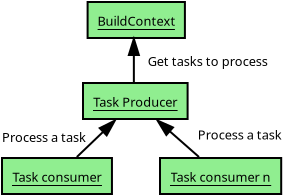 <?xml version="1.0" encoding="UTF-8"?>
<dia:diagram xmlns:dia="http://www.lysator.liu.se/~alla/dia/">
  <dia:layer name="Fondo" visible="true" active="true">
	<dia:object type="UML - Object" version="0" id="O0">
	  <dia:attribute name="obj_pos">
		<dia:point val="10.48,1.35"/>
	  </dia:attribute>
	  <dia:attribute name="obj_bb">
		<dia:rectangle val="10.43,1.3;15.155,3.2"/>
	  </dia:attribute>
	  <dia:attribute name="meta">
		<dia:composite type="dict"/>
	  </dia:attribute>
	  <dia:attribute name="elem_corner">
		<dia:point val="10.48,1.35"/>
	  </dia:attribute>
	  <dia:attribute name="elem_width">
		<dia:real val="4.625"/>
	  </dia:attribute>
	  <dia:attribute name="elem_height">
		<dia:real val="1.8"/>
	  </dia:attribute>
	  <dia:attribute name="line_width">
		<dia:real val="0.1"/>
	  </dia:attribute>
	  <dia:attribute name="text_colour">
		<dia:color val="#000000"/>
	  </dia:attribute>
	  <dia:attribute name="line_colour">
		<dia:color val="#000000"/>
	  </dia:attribute>
	  <dia:attribute name="fill_colour">
		<dia:color val="#90ee90"/>
	  </dia:attribute>
	  <dia:attribute name="text">
		<dia:composite type="text">
		  <dia:attribute name="string">
			<dia:string>#BuildContext#</dia:string>
		  </dia:attribute>
		  <dia:attribute name="font">
			<dia:font family="sans" style="0" name="Helvetica"/>
		  </dia:attribute>
		  <dia:attribute name="height">
			<dia:real val="0.8"/>
		  </dia:attribute>
		  <dia:attribute name="pos">
			<dia:point val="12.793,2.43"/>
		  </dia:attribute>
		  <dia:attribute name="color">
			<dia:color val="#000000"/>
		  </dia:attribute>
		  <dia:attribute name="alignment">
			<dia:enum val="1"/>
		  </dia:attribute>
		</dia:composite>
	  </dia:attribute>
	  <dia:attribute name="stereotype">
		<dia:string>##</dia:string>
	  </dia:attribute>
	  <dia:attribute name="exstate">
		<dia:string>##</dia:string>
	  </dia:attribute>
	  <dia:attribute name="attrib">
		<dia:composite type="text">
		  <dia:attribute name="string">
			<dia:string>##</dia:string>
		  </dia:attribute>
		  <dia:attribute name="font">
			<dia:font family="sans" style="0" name="Helvetica"/>
		  </dia:attribute>
		  <dia:attribute name="height">
			<dia:real val="0.8"/>
		  </dia:attribute>
		  <dia:attribute name="pos">
			<dia:point val="0,0"/>
		  </dia:attribute>
		  <dia:attribute name="color">
			<dia:color val="#000000"/>
		  </dia:attribute>
		  <dia:attribute name="alignment">
			<dia:enum val="0"/>
		  </dia:attribute>
		</dia:composite>
	  </dia:attribute>
	  <dia:attribute name="is_active">
		<dia:boolean val="false"/>
	  </dia:attribute>
	  <dia:attribute name="show_attribs">
		<dia:boolean val="false"/>
	  </dia:attribute>
	  <dia:attribute name="multiple">
		<dia:boolean val="false"/>
	  </dia:attribute>
	</dia:object>
	<dia:object type="UML - Object" version="0" id="O1">
	  <dia:attribute name="obj_pos">
		<dia:point val="10.25,5.4"/>
	  </dia:attribute>
	  <dia:attribute name="obj_bb">
		<dia:rectangle val="10.2,5.35;15.385,7.25"/>
	  </dia:attribute>
	  <dia:attribute name="meta">
		<dia:composite type="dict"/>
	  </dia:attribute>
	  <dia:attribute name="elem_corner">
		<dia:point val="10.25,5.4"/>
	  </dia:attribute>
	  <dia:attribute name="elem_width">
		<dia:real val="5.085"/>
	  </dia:attribute>
	  <dia:attribute name="elem_height">
		<dia:real val="1.8"/>
	  </dia:attribute>
	  <dia:attribute name="line_width">
		<dia:real val="0.1"/>
	  </dia:attribute>
	  <dia:attribute name="text_colour">
		<dia:color val="#000000"/>
	  </dia:attribute>
	  <dia:attribute name="line_colour">
		<dia:color val="#000000"/>
	  </dia:attribute>
	  <dia:attribute name="fill_colour">
		<dia:color val="#90ee90"/>
	  </dia:attribute>
	  <dia:attribute name="text">
		<dia:composite type="text">
		  <dia:attribute name="string">
			<dia:string>#Task Producer#</dia:string>
		  </dia:attribute>
		  <dia:attribute name="font">
			<dia:font family="sans" style="0" name="Helvetica"/>
		  </dia:attribute>
		  <dia:attribute name="height">
			<dia:real val="0.8"/>
		  </dia:attribute>
		  <dia:attribute name="pos">
			<dia:point val="12.793,6.48"/>
		  </dia:attribute>
		  <dia:attribute name="color">
			<dia:color val="#000000"/>
		  </dia:attribute>
		  <dia:attribute name="alignment">
			<dia:enum val="1"/>
		  </dia:attribute>
		</dia:composite>
	  </dia:attribute>
	  <dia:attribute name="stereotype">
		<dia:string>##</dia:string>
	  </dia:attribute>
	  <dia:attribute name="exstate">
		<dia:string>##</dia:string>
	  </dia:attribute>
	  <dia:attribute name="attrib">
		<dia:composite type="text">
		  <dia:attribute name="string">
			<dia:string>##</dia:string>
		  </dia:attribute>
		  <dia:attribute name="font">
			<dia:font family="sans" style="0" name="Helvetica"/>
		  </dia:attribute>
		  <dia:attribute name="height">
			<dia:real val="0.8"/>
		  </dia:attribute>
		  <dia:attribute name="pos">
			<dia:point val="0,0"/>
		  </dia:attribute>
		  <dia:attribute name="color">
			<dia:color val="#000000"/>
		  </dia:attribute>
		  <dia:attribute name="alignment">
			<dia:enum val="0"/>
		  </dia:attribute>
		</dia:composite>
	  </dia:attribute>
	  <dia:attribute name="is_active">
		<dia:boolean val="false"/>
	  </dia:attribute>
	  <dia:attribute name="show_attribs">
		<dia:boolean val="false"/>
	  </dia:attribute>
	  <dia:attribute name="multiple">
		<dia:boolean val="false"/>
	  </dia:attribute>
	</dia:object>
	<dia:object type="UML - Object" version="0" id="O2">
	  <dia:attribute name="obj_pos">
		<dia:point val="6.2,9.15"/>
	  </dia:attribute>
	  <dia:attribute name="obj_bb">
		<dia:rectangle val="6.15,9.1;11.547,11"/>
	  </dia:attribute>
	  <dia:attribute name="meta">
		<dia:composite type="dict"/>
	  </dia:attribute>
	  <dia:attribute name="elem_corner">
		<dia:point val="6.2,9.15"/>
	  </dia:attribute>
	  <dia:attribute name="elem_width">
		<dia:real val="5.298"/>
	  </dia:attribute>
	  <dia:attribute name="elem_height">
		<dia:real val="1.8"/>
	  </dia:attribute>
	  <dia:attribute name="line_width">
		<dia:real val="0.1"/>
	  </dia:attribute>
	  <dia:attribute name="text_colour">
		<dia:color val="#000000"/>
	  </dia:attribute>
	  <dia:attribute name="line_colour">
		<dia:color val="#000000"/>
	  </dia:attribute>
	  <dia:attribute name="fill_colour">
		<dia:color val="#90ee90"/>
	  </dia:attribute>
	  <dia:attribute name="text">
		<dia:composite type="text">
		  <dia:attribute name="string">
			<dia:string>#Task consumer#</dia:string>
		  </dia:attribute>
		  <dia:attribute name="font">
			<dia:font family="sans" style="0" name="Helvetica"/>
		  </dia:attribute>
		  <dia:attribute name="height">
			<dia:real val="0.8"/>
		  </dia:attribute>
		  <dia:attribute name="pos">
			<dia:point val="8.849,10.23"/>
		  </dia:attribute>
		  <dia:attribute name="color">
			<dia:color val="#000000"/>
		  </dia:attribute>
		  <dia:attribute name="alignment">
			<dia:enum val="1"/>
		  </dia:attribute>
		</dia:composite>
	  </dia:attribute>
	  <dia:attribute name="stereotype">
		<dia:string>##</dia:string>
	  </dia:attribute>
	  <dia:attribute name="exstate">
		<dia:string>##</dia:string>
	  </dia:attribute>
	  <dia:attribute name="attrib">
		<dia:composite type="text">
		  <dia:attribute name="string">
			<dia:string>##</dia:string>
		  </dia:attribute>
		  <dia:attribute name="font">
			<dia:font family="sans" style="0" name="Helvetica"/>
		  </dia:attribute>
		  <dia:attribute name="height">
			<dia:real val="0.8"/>
		  </dia:attribute>
		  <dia:attribute name="pos">
			<dia:point val="0,0"/>
		  </dia:attribute>
		  <dia:attribute name="color">
			<dia:color val="#000000"/>
		  </dia:attribute>
		  <dia:attribute name="alignment">
			<dia:enum val="0"/>
		  </dia:attribute>
		</dia:composite>
	  </dia:attribute>
	  <dia:attribute name="is_active">
		<dia:boolean val="false"/>
	  </dia:attribute>
	  <dia:attribute name="show_attribs">
		<dia:boolean val="false"/>
	  </dia:attribute>
	  <dia:attribute name="multiple">
		<dia:boolean val="false"/>
	  </dia:attribute>
	</dia:object>
	<dia:object type="UML - Message" version="0" id="O3">
	  <dia:attribute name="obj_pos">
		<dia:point val="9.847,9.101"/>
	  </dia:attribute>
	  <dia:attribute name="obj_bb">
		<dia:rectangle val="6.204,6.925;12.106,9.171"/>
	  </dia:attribute>
	  <dia:attribute name="meta">
		<dia:composite type="dict"/>
	  </dia:attribute>
	  <dia:attribute name="conn_endpoints">
		<dia:point val="9.847,9.101"/>
		<dia:point val="11.794,7.249"/>
	  </dia:attribute>
	  <dia:attribute name="text_colour">
		<dia:color val="#000000"/>
	  </dia:attribute>
	  <dia:attribute name="line_colour">
		<dia:color val="#000000"/>
	  </dia:attribute>
	  <dia:attribute name="text">
		<dia:string>#Process a task#</dia:string>
	  </dia:attribute>
	  <dia:attribute name="type">
		<dia:enum val="0"/>
	  </dia:attribute>
	  <dia:attribute name="text_pos">
		<dia:point val="8.3,8.35"/>
	  </dia:attribute>
	  <dia:connections>
		<dia:connection handle="0" to="O2" connection="8"/>
		<dia:connection handle="1" to="O1" connection="8"/>
	  </dia:connections>
	</dia:object>
	<dia:object type="UML - Message" version="0" id="O4">
	  <dia:attribute name="obj_pos">
		<dia:point val="12.793,5.4"/>
	  </dia:attribute>
	  <dia:attribute name="obj_bb">
		<dia:rectangle val="12.393,3.1;19.394,5.45"/>
	  </dia:attribute>
	  <dia:attribute name="meta">
		<dia:composite type="dict"/>
	  </dia:attribute>
	  <dia:attribute name="conn_endpoints">
		<dia:point val="12.793,5.4"/>
		<dia:point val="12.793,3.15"/>
	  </dia:attribute>
	  <dia:attribute name="text_colour">
		<dia:color val="#000000"/>
	  </dia:attribute>
	  <dia:attribute name="line_colour">
		<dia:color val="#000000"/>
	  </dia:attribute>
	  <dia:attribute name="text">
		<dia:string>#Get tasks to process#</dia:string>
	  </dia:attribute>
	  <dia:attribute name="type">
		<dia:enum val="0"/>
	  </dia:attribute>
	  <dia:attribute name="text_pos">
		<dia:point val="16.482,4.55"/>
	  </dia:attribute>
	  <dia:connections>
		<dia:connection handle="0" to="O1" connection="1"/>
		<dia:connection handle="1" to="O0" connection="6"/>
	  </dia:connections>
	</dia:object>
	<dia:object type="UML - Object" version="0" id="O5">
	  <dia:attribute name="obj_pos">
		<dia:point val="14.1,9.15"/>
	  </dia:attribute>
	  <dia:attribute name="obj_bb">
		<dia:rectangle val="14.05,9.1;19.98,11"/>
	  </dia:attribute>
	  <dia:attribute name="meta">
		<dia:composite type="dict"/>
	  </dia:attribute>
	  <dia:attribute name="elem_corner">
		<dia:point val="14.1,9.15"/>
	  </dia:attribute>
	  <dia:attribute name="elem_width">
		<dia:real val="5.83"/>
	  </dia:attribute>
	  <dia:attribute name="elem_height">
		<dia:real val="1.8"/>
	  </dia:attribute>
	  <dia:attribute name="line_width">
		<dia:real val="0.1"/>
	  </dia:attribute>
	  <dia:attribute name="text_colour">
		<dia:color val="#000000"/>
	  </dia:attribute>
	  <dia:attribute name="line_colour">
		<dia:color val="#000000"/>
	  </dia:attribute>
	  <dia:attribute name="fill_colour">
		<dia:color val="#90ee90"/>
	  </dia:attribute>
	  <dia:attribute name="text">
		<dia:composite type="text">
		  <dia:attribute name="string">
			<dia:string>#Task consumer n#</dia:string>
		  </dia:attribute>
		  <dia:attribute name="font">
			<dia:font family="sans" style="0" name="Helvetica"/>
		  </dia:attribute>
		  <dia:attribute name="height">
			<dia:real val="0.8"/>
		  </dia:attribute>
		  <dia:attribute name="pos">
			<dia:point val="17.015,10.23"/>
		  </dia:attribute>
		  <dia:attribute name="color">
			<dia:color val="#000000"/>
		  </dia:attribute>
		  <dia:attribute name="alignment">
			<dia:enum val="1"/>
		  </dia:attribute>
		</dia:composite>
	  </dia:attribute>
	  <dia:attribute name="stereotype">
		<dia:string>##</dia:string>
	  </dia:attribute>
	  <dia:attribute name="exstate">
		<dia:string>##</dia:string>
	  </dia:attribute>
	  <dia:attribute name="attrib">
		<dia:composite type="text">
		  <dia:attribute name="string">
			<dia:string>##</dia:string>
		  </dia:attribute>
		  <dia:attribute name="font">
			<dia:font family="sans" style="0" name="Helvetica"/>
		  </dia:attribute>
		  <dia:attribute name="height">
			<dia:real val="0.8"/>
		  </dia:attribute>
		  <dia:attribute name="pos">
			<dia:point val="0,0"/>
		  </dia:attribute>
		  <dia:attribute name="color">
			<dia:color val="#000000"/>
		  </dia:attribute>
		  <dia:attribute name="alignment">
			<dia:enum val="0"/>
		  </dia:attribute>
		</dia:composite>
	  </dia:attribute>
	  <dia:attribute name="is_active">
		<dia:boolean val="false"/>
	  </dia:attribute>
	  <dia:attribute name="show_attribs">
		<dia:boolean val="false"/>
	  </dia:attribute>
	  <dia:attribute name="multiple">
		<dia:boolean val="false"/>
	  </dia:attribute>
	</dia:object>
	<dia:object type="UML - Message" version="0" id="O6">
	  <dia:attribute name="obj_pos">
		<dia:point val="15.946,9.101"/>
	  </dia:attribute>
	  <dia:attribute name="obj_bb">
		<dia:rectangle val="13.559,6.917;20.177,9.171"/>
	  </dia:attribute>
	  <dia:attribute name="meta">
		<dia:composite type="dict"/>
	  </dia:attribute>
	  <dia:attribute name="conn_endpoints">
		<dia:point val="15.946,9.101"/>
		<dia:point val="13.861,7.249"/>
	  </dia:attribute>
	  <dia:attribute name="text_colour">
		<dia:color val="#000000"/>
	  </dia:attribute>
	  <dia:attribute name="line_colour">
		<dia:color val="#000000"/>
	  </dia:attribute>
	  <dia:attribute name="text">
		<dia:string>#Process a task#</dia:string>
	  </dia:attribute>
	  <dia:attribute name="type">
		<dia:enum val="0"/>
	  </dia:attribute>
	  <dia:attribute name="text_pos">
		<dia:point val="18.081,8.225"/>
	  </dia:attribute>
	  <dia:connections>
		<dia:connection handle="0" to="O5" connection="8"/>
		<dia:connection handle="1" to="O1" connection="8"/>
	  </dia:connections>
	</dia:object>
  </dia:layer>
</dia:diagram>
